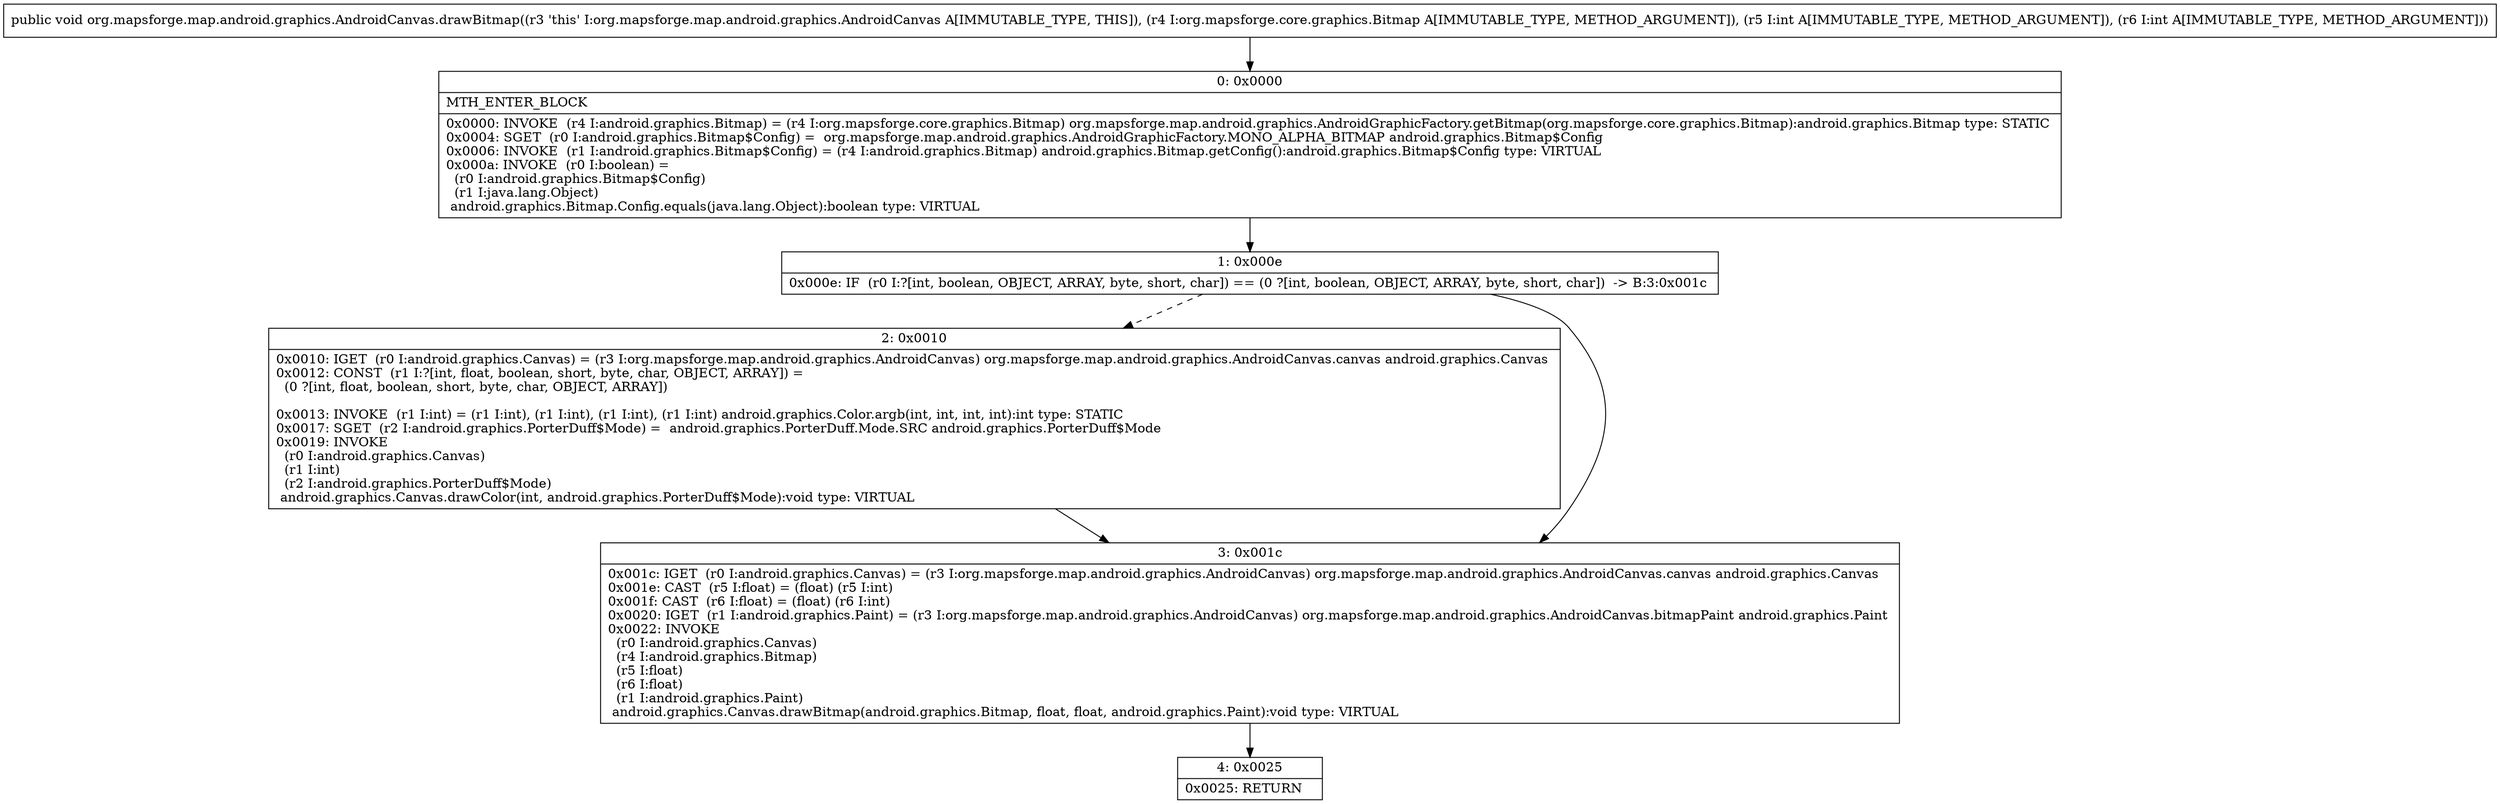 digraph "CFG fororg.mapsforge.map.android.graphics.AndroidCanvas.drawBitmap(Lorg\/mapsforge\/core\/graphics\/Bitmap;II)V" {
Node_0 [shape=record,label="{0\:\ 0x0000|MTH_ENTER_BLOCK\l|0x0000: INVOKE  (r4 I:android.graphics.Bitmap) = (r4 I:org.mapsforge.core.graphics.Bitmap) org.mapsforge.map.android.graphics.AndroidGraphicFactory.getBitmap(org.mapsforge.core.graphics.Bitmap):android.graphics.Bitmap type: STATIC \l0x0004: SGET  (r0 I:android.graphics.Bitmap$Config) =  org.mapsforge.map.android.graphics.AndroidGraphicFactory.MONO_ALPHA_BITMAP android.graphics.Bitmap$Config \l0x0006: INVOKE  (r1 I:android.graphics.Bitmap$Config) = (r4 I:android.graphics.Bitmap) android.graphics.Bitmap.getConfig():android.graphics.Bitmap$Config type: VIRTUAL \l0x000a: INVOKE  (r0 I:boolean) = \l  (r0 I:android.graphics.Bitmap$Config)\l  (r1 I:java.lang.Object)\l android.graphics.Bitmap.Config.equals(java.lang.Object):boolean type: VIRTUAL \l}"];
Node_1 [shape=record,label="{1\:\ 0x000e|0x000e: IF  (r0 I:?[int, boolean, OBJECT, ARRAY, byte, short, char]) == (0 ?[int, boolean, OBJECT, ARRAY, byte, short, char])  \-\> B:3:0x001c \l}"];
Node_2 [shape=record,label="{2\:\ 0x0010|0x0010: IGET  (r0 I:android.graphics.Canvas) = (r3 I:org.mapsforge.map.android.graphics.AndroidCanvas) org.mapsforge.map.android.graphics.AndroidCanvas.canvas android.graphics.Canvas \l0x0012: CONST  (r1 I:?[int, float, boolean, short, byte, char, OBJECT, ARRAY]) = \l  (0 ?[int, float, boolean, short, byte, char, OBJECT, ARRAY])\l \l0x0013: INVOKE  (r1 I:int) = (r1 I:int), (r1 I:int), (r1 I:int), (r1 I:int) android.graphics.Color.argb(int, int, int, int):int type: STATIC \l0x0017: SGET  (r2 I:android.graphics.PorterDuff$Mode) =  android.graphics.PorterDuff.Mode.SRC android.graphics.PorterDuff$Mode \l0x0019: INVOKE  \l  (r0 I:android.graphics.Canvas)\l  (r1 I:int)\l  (r2 I:android.graphics.PorterDuff$Mode)\l android.graphics.Canvas.drawColor(int, android.graphics.PorterDuff$Mode):void type: VIRTUAL \l}"];
Node_3 [shape=record,label="{3\:\ 0x001c|0x001c: IGET  (r0 I:android.graphics.Canvas) = (r3 I:org.mapsforge.map.android.graphics.AndroidCanvas) org.mapsforge.map.android.graphics.AndroidCanvas.canvas android.graphics.Canvas \l0x001e: CAST  (r5 I:float) = (float) (r5 I:int) \l0x001f: CAST  (r6 I:float) = (float) (r6 I:int) \l0x0020: IGET  (r1 I:android.graphics.Paint) = (r3 I:org.mapsforge.map.android.graphics.AndroidCanvas) org.mapsforge.map.android.graphics.AndroidCanvas.bitmapPaint android.graphics.Paint \l0x0022: INVOKE  \l  (r0 I:android.graphics.Canvas)\l  (r4 I:android.graphics.Bitmap)\l  (r5 I:float)\l  (r6 I:float)\l  (r1 I:android.graphics.Paint)\l android.graphics.Canvas.drawBitmap(android.graphics.Bitmap, float, float, android.graphics.Paint):void type: VIRTUAL \l}"];
Node_4 [shape=record,label="{4\:\ 0x0025|0x0025: RETURN   \l}"];
MethodNode[shape=record,label="{public void org.mapsforge.map.android.graphics.AndroidCanvas.drawBitmap((r3 'this' I:org.mapsforge.map.android.graphics.AndroidCanvas A[IMMUTABLE_TYPE, THIS]), (r4 I:org.mapsforge.core.graphics.Bitmap A[IMMUTABLE_TYPE, METHOD_ARGUMENT]), (r5 I:int A[IMMUTABLE_TYPE, METHOD_ARGUMENT]), (r6 I:int A[IMMUTABLE_TYPE, METHOD_ARGUMENT])) }"];
MethodNode -> Node_0;
Node_0 -> Node_1;
Node_1 -> Node_2[style=dashed];
Node_1 -> Node_3;
Node_2 -> Node_3;
Node_3 -> Node_4;
}

